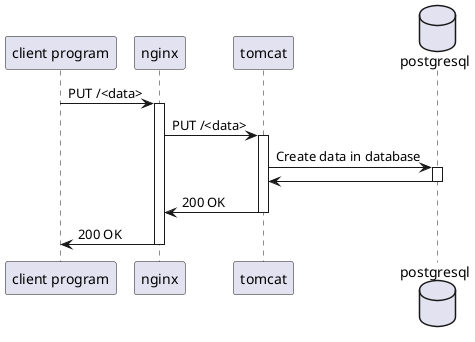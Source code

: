 @startuml

participant "client program"
participant nginx
participant tomcat
database postgresql

"client program" -> nginx : PUT /<data>
activate nginx

nginx -> tomcat : PUT /<data>
activate tomcat

tomcat -> postgresql : Create data in database
activate postgresql

postgresql -> tomcat
deactivate postgresql

tomcat -> nginx : 200 OK
deactivate tomcat

nginx -> "client program" : 200 OK
deactivate nginx

@enduml
